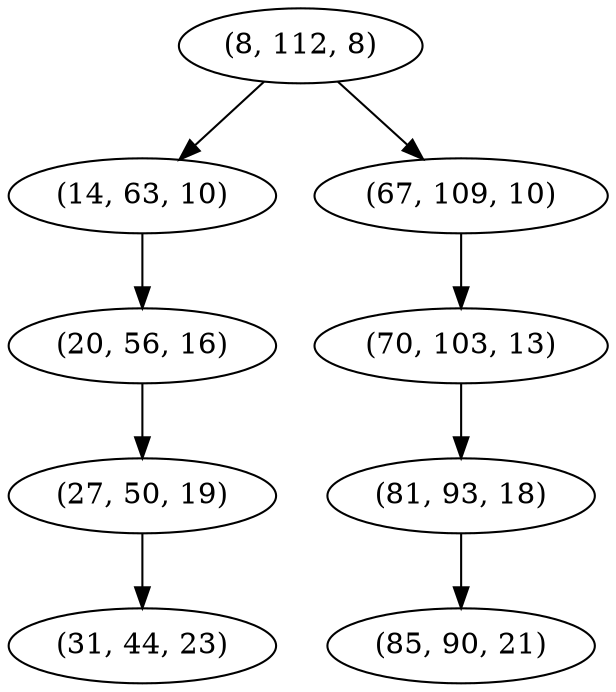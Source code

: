 digraph tree {
    "(8, 112, 8)";
    "(14, 63, 10)";
    "(20, 56, 16)";
    "(27, 50, 19)";
    "(31, 44, 23)";
    "(67, 109, 10)";
    "(70, 103, 13)";
    "(81, 93, 18)";
    "(85, 90, 21)";
    "(8, 112, 8)" -> "(14, 63, 10)";
    "(8, 112, 8)" -> "(67, 109, 10)";
    "(14, 63, 10)" -> "(20, 56, 16)";
    "(20, 56, 16)" -> "(27, 50, 19)";
    "(27, 50, 19)" -> "(31, 44, 23)";
    "(67, 109, 10)" -> "(70, 103, 13)";
    "(70, 103, 13)" -> "(81, 93, 18)";
    "(81, 93, 18)" -> "(85, 90, 21)";
}
